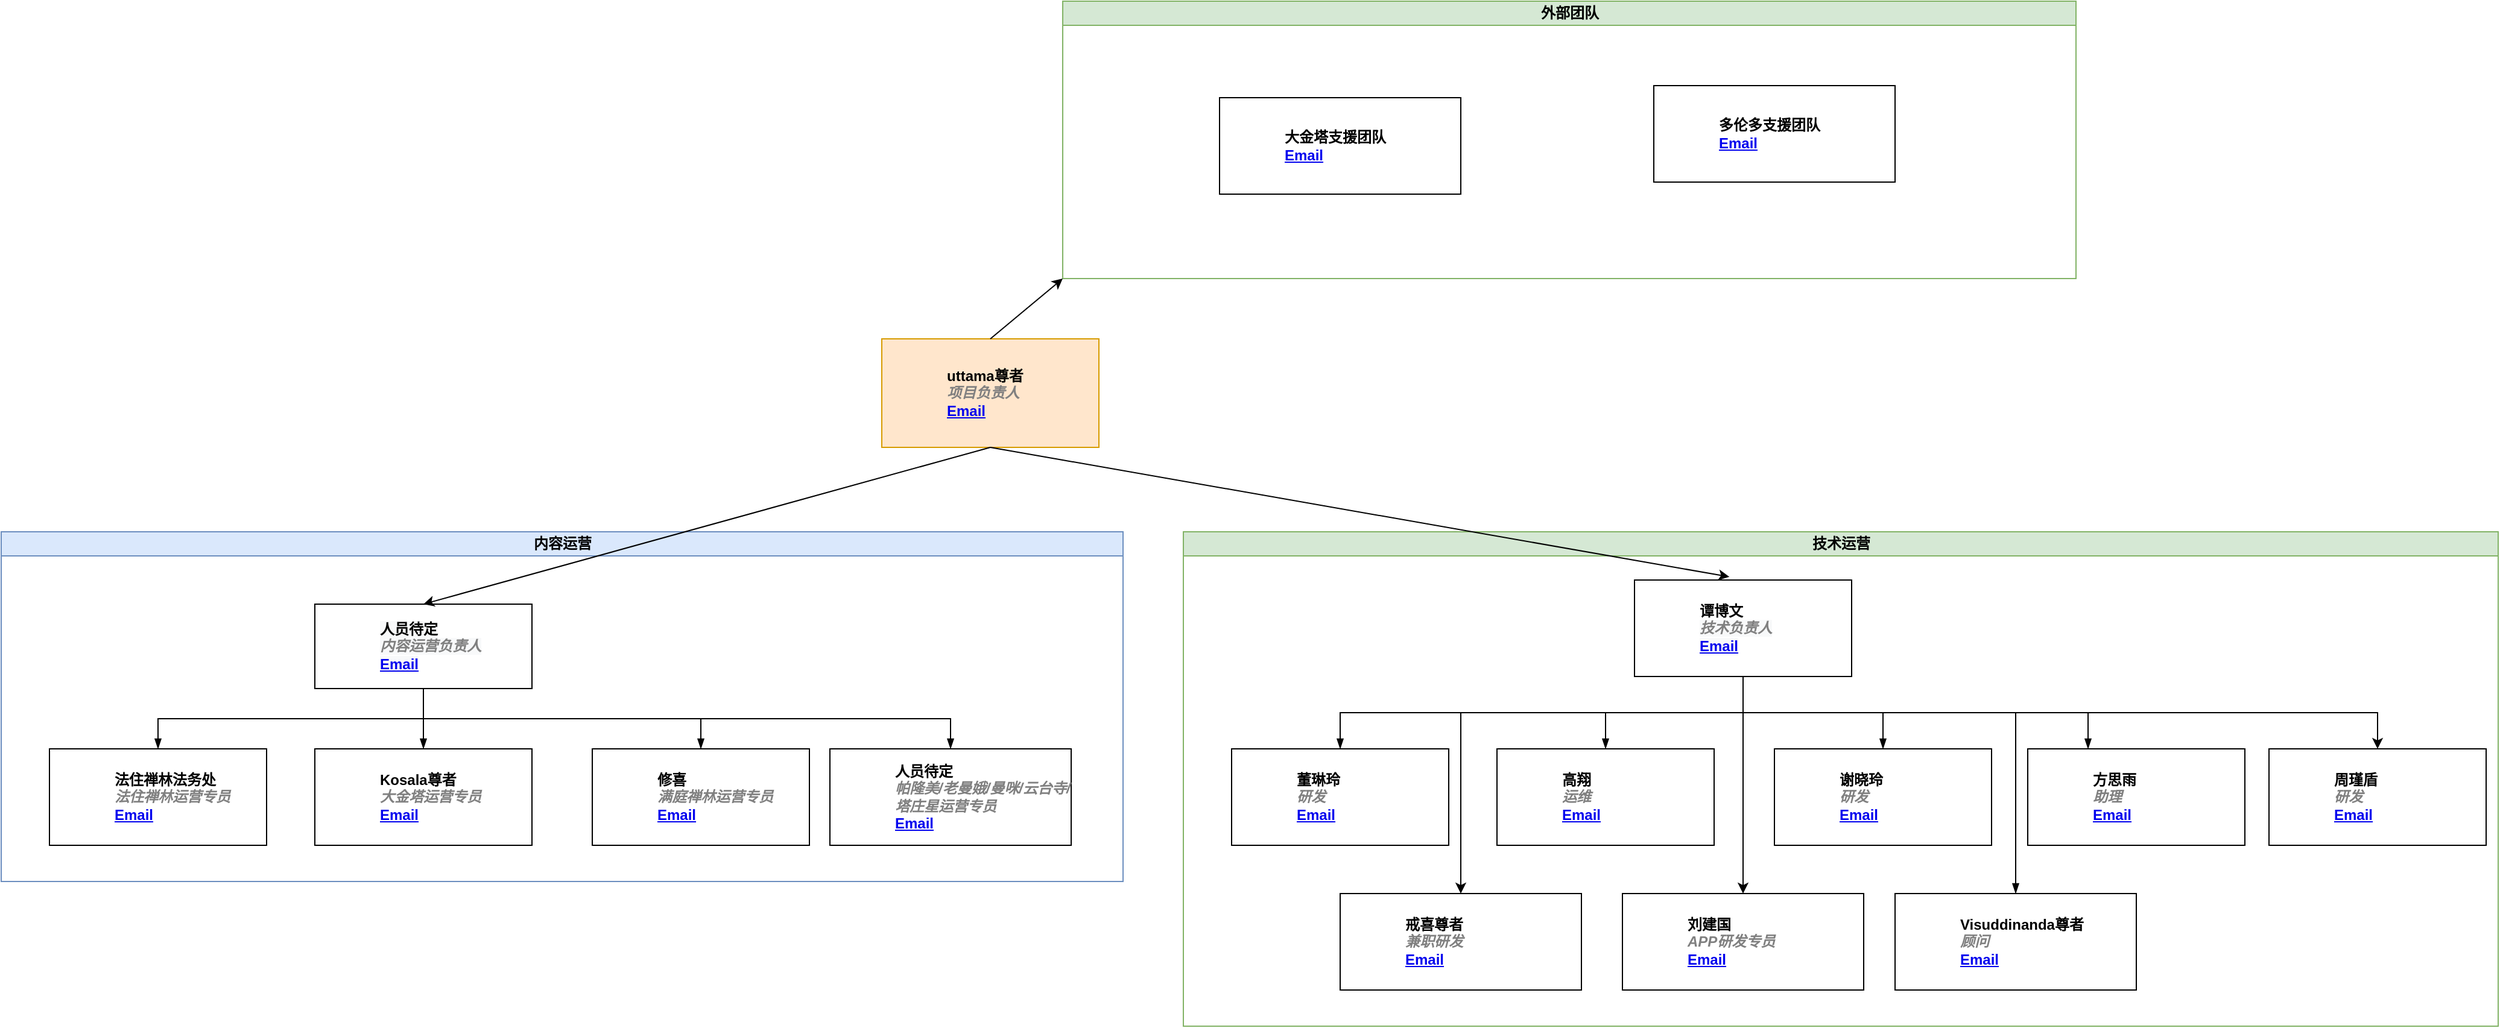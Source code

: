 <mxfile version="16.4.3" type="github">
  <diagram id="prtHgNgQTEPvFCAcTncT" name="Page-1">
    <mxGraphModel dx="1780" dy="2162" grid="1" gridSize="10" guides="1" tooltips="1" connect="1" arrows="1" fold="1" page="1" pageScale="1" pageWidth="827" pageHeight="1169" math="0" shadow="0">
      <root>
        <mxCell id="0" />
        <mxCell id="1" parent="0" />
        <mxCell id="dNxyNK7c78bLwvsdeMH5-11" value="内容运营" style="swimlane;html=1;startSize=20;horizontal=1;containerType=tree;glass=0;fillColor=#dae8fc;strokeColor=#6c8ebf;" parent="1" vertex="1">
          <mxGeometry x="140" y="-80" width="930" height="290" as="geometry" />
        </mxCell>
        <UserObject label="&#xa;&#xa;&lt;span style=&quot;color: rgb(0, 0, 0); font-family: helvetica; font-size: 12px; font-style: normal; font-weight: 700; letter-spacing: normal; text-align: left; text-indent: 0px; text-transform: none; word-spacing: 0px; background-color: rgb(248, 249, 250); display: inline; float: none;&quot;&gt;%name%&lt;/span&gt;&lt;br style=&quot;color: rgb(0, 0, 0); font-family: helvetica; font-size: 12px; font-style: normal; font-weight: 700; letter-spacing: normal; text-align: left; text-indent: 0px; text-transform: none; word-spacing: 0px; background-color: rgb(248, 249, 250);&quot;&gt;&lt;i style=&quot;font-family: helvetica; font-size: 12px; font-weight: 700; letter-spacing: normal; text-align: left; text-indent: 0px; text-transform: none; word-spacing: 0px; background-color: rgb(248, 249, 250); color: gray;&quot;&gt;%position%&lt;/i&gt;&lt;br style=&quot;color: rgb(0, 0, 0); font-family: helvetica; font-size: 12px; font-style: normal; font-weight: 700; letter-spacing: normal; text-align: left; text-indent: 0px; text-transform: none; word-spacing: 0px; background-color: rgb(248, 249, 250);&quot;&gt;&lt;a href=&quot;mailto:%email%&quot; style=&quot;font-family: helvetica; font-size: 12px; font-style: normal; font-weight: 700; letter-spacing: normal; text-align: left; text-indent: 0px; text-transform: none; word-spacing: 0px; background-color: rgb(248, 249, 250);&quot;&gt;Email&lt;/a&gt;&#xa;&#xa;" name="人员待定" position="内容运营负责人" location="大金塔" email="" placeholders="1" link="" id="dNxyNK7c78bLwvsdeMH5-12">
          <mxCell style="label;image=https://cdn3.iconfinder.com/data/icons/user-avatars-1/512/users-3-128.png;whiteSpace=wrap;html=1;rounded=0;glass=0;treeMoving=1;treeFolding=1;" parent="dNxyNK7c78bLwvsdeMH5-11" vertex="1">
            <mxGeometry x="260" y="60" width="180" height="70" as="geometry" />
          </mxCell>
        </UserObject>
        <mxCell id="dNxyNK7c78bLwvsdeMH5-13" value="" style="endArrow=blockThin;endFill=1;fontSize=11;edgeStyle=elbowEdgeStyle;elbow=vertical;rounded=0;" parent="dNxyNK7c78bLwvsdeMH5-11" source="dNxyNK7c78bLwvsdeMH5-12" target="dNxyNK7c78bLwvsdeMH5-14" edge="1">
          <mxGeometry relative="1" as="geometry" />
        </mxCell>
        <UserObject label="%name%&lt;br&gt;&lt;i style=&quot;color: gray&quot;&gt;%position%&lt;/i&gt;&lt;br&gt;&lt;a href=&quot;mailto:%email%&quot;&gt;Email&lt;/a&gt;" name="法住禅林法务处" position="法住禅林运营专员" location="法住禅林" email="" placeholders="1" link="" id="dNxyNK7c78bLwvsdeMH5-14">
          <mxCell style="label;image=https://cdn3.iconfinder.com/data/icons/user-avatars-1/512/users-10-3-128.png;whiteSpace=wrap;html=1;rounded=0;glass=0;treeFolding=1;treeMoving=1;" parent="dNxyNK7c78bLwvsdeMH5-11" vertex="1">
            <mxGeometry x="40" y="180" width="180" height="80" as="geometry" />
          </mxCell>
        </UserObject>
        <mxCell id="dNxyNK7c78bLwvsdeMH5-15" value="" style="endArrow=blockThin;endFill=1;fontSize=11;edgeStyle=elbowEdgeStyle;elbow=vertical;rounded=0;" parent="dNxyNK7c78bLwvsdeMH5-11" source="dNxyNK7c78bLwvsdeMH5-12" target="dNxyNK7c78bLwvsdeMH5-16" edge="1">
          <mxGeometry relative="1" as="geometry" />
        </mxCell>
        <UserObject label="%name%&lt;br&gt;&lt;i style=&quot;color: gray&quot;&gt;%position%&lt;/i&gt;&lt;br&gt;&lt;a href=&quot;mailto:%email%&quot;&gt;Email&lt;/a&gt;" name="Kosala尊者" position="大金塔运营专员" location="大金塔" email="" placeholders="1" link="" id="dNxyNK7c78bLwvsdeMH5-16">
          <mxCell style="label;image=https://cdn3.iconfinder.com/data/icons/user-avatars-1/512/users-9-2-128.png;whiteSpace=wrap;html=1;rounded=0;glass=0;treeFolding=1;treeMoving=1;" parent="dNxyNK7c78bLwvsdeMH5-11" vertex="1">
            <mxGeometry x="260" y="180" width="180" height="80" as="geometry" />
          </mxCell>
        </UserObject>
        <mxCell id="dNxyNK7c78bLwvsdeMH5-17" value="" style="endArrow=blockThin;endFill=1;fontSize=11;edgeStyle=elbowEdgeStyle;elbow=vertical;rounded=0;" parent="dNxyNK7c78bLwvsdeMH5-11" source="dNxyNK7c78bLwvsdeMH5-12" target="dNxyNK7c78bLwvsdeMH5-18" edge="1">
          <mxGeometry relative="1" as="geometry" />
        </mxCell>
        <UserObject label="%name%&lt;br&gt;&lt;i style=&quot;color: gray&quot;&gt;%position%&lt;/i&gt;&lt;br&gt;&lt;a href=&quot;mailto:%email%&quot;&gt;Email&lt;/a&gt;" name="修喜" position="满庭禅林运营专员" location="满庭" email="" placeholders="1" link="" id="dNxyNK7c78bLwvsdeMH5-18">
          <mxCell style="label;image=https://cdn3.iconfinder.com/data/icons/user-avatars-1/512/users-2-128.png;whiteSpace=wrap;html=1;rounded=0;glass=0;" parent="dNxyNK7c78bLwvsdeMH5-11" vertex="1">
            <mxGeometry x="490" y="180" width="180" height="80" as="geometry" />
          </mxCell>
        </UserObject>
        <UserObject label="%name%&lt;br&gt;&lt;i style=&quot;color: gray&quot;&gt;%position%&lt;/i&gt;&lt;br&gt;&lt;a href=&quot;mailto:%email%&quot;&gt;Email&lt;/a&gt;" name="人员待定" position="帕隆美/老曼娥/曼咪/云台寺/塔庄星运营专员" location="法住禅林" email="" placeholders="1" link="" id="RuO1ex6492-upkwhqb_F-11">
          <mxCell style="label;image=https://cdn3.iconfinder.com/data/icons/user-avatars-1/512/users-9-2-128.png;whiteSpace=wrap;html=1;rounded=0;glass=0;treeFolding=1;treeMoving=1;" parent="dNxyNK7c78bLwvsdeMH5-11" vertex="1">
            <mxGeometry x="687" y="180" width="200" height="80" as="geometry" />
          </mxCell>
        </UserObject>
        <mxCell id="RuO1ex6492-upkwhqb_F-10" value="" style="endArrow=blockThin;endFill=1;fontSize=11;edgeStyle=elbowEdgeStyle;elbow=vertical;rounded=0;exitX=0.5;exitY=1;exitDx=0;exitDy=0;" parent="dNxyNK7c78bLwvsdeMH5-11" source="dNxyNK7c78bLwvsdeMH5-12" target="RuO1ex6492-upkwhqb_F-11" edge="1">
          <mxGeometry relative="1" as="geometry">
            <mxPoint x="340" y="254" as="sourcePoint" />
            <Array as="points" />
          </mxGeometry>
        </mxCell>
        <UserObject label="&lt;span style=&quot;font-family: &amp;#34;helvetica&amp;#34;&quot;&gt;%name%&lt;/span&gt;&lt;br style=&quot;font-family: &amp;#34;helvetica&amp;#34;&quot;&gt;&lt;i style=&quot;font-family: &amp;#34;helvetica&amp;#34; ; color: gray&quot;&gt;%position%&lt;/i&gt;&lt;br style=&quot;font-family: &amp;#34;helvetica&amp;#34;&quot;&gt;&lt;a href=&quot;mailto:%email%&quot; style=&quot;font-family: &amp;#34;helvetica&amp;#34;&quot;&gt;Email&lt;/a&gt;" name="uttama尊者" position="项目负责人" location="大金塔" email="" placeholders="1" link="" id="FHAz8kvWBEET84P1jxPl-1">
          <mxCell style="label;image=https://cdn3.iconfinder.com/data/icons/user-avatars-1/512/users-10-3-128.png;whiteSpace=wrap;html=1;rounded=0;glass=0;treeMoving=1;treeFolding=1;fillColor=#ffe6cc;strokeColor=#d79b00;" parent="1" vertex="1">
            <mxGeometry x="870" y="-240" width="180" height="90" as="geometry" />
          </mxCell>
        </UserObject>
        <mxCell id="FHAz8kvWBEET84P1jxPl-2" value="" style="endArrow=classic;html=1;rounded=0;entryX=0.5;entryY=0;entryDx=0;entryDy=0;exitX=0.5;exitY=1;exitDx=0;exitDy=0;" parent="1" source="FHAz8kvWBEET84P1jxPl-1" target="dNxyNK7c78bLwvsdeMH5-12" edge="1">
          <mxGeometry width="50" height="50" relative="1" as="geometry">
            <mxPoint x="600" y="30" as="sourcePoint" />
            <mxPoint x="650" y="-20" as="targetPoint" />
          </mxGeometry>
        </mxCell>
        <mxCell id="FHAz8kvWBEET84P1jxPl-3" value="技术运营" style="swimlane;html=1;startSize=20;horizontal=1;containerType=tree;glass=0;fillColor=#d5e8d4;strokeColor=#82b366;" parent="1" vertex="1">
          <mxGeometry x="1120" y="-80" width="1090" height="410" as="geometry" />
        </mxCell>
        <UserObject label="&lt;font face=&quot;helvetica&quot;&gt;谭博文&lt;/font&gt;&lt;br style=&quot;color: rgb(0 , 0 , 0) ; font-family: &amp;#34;helvetica&amp;#34; ; font-size: 12px ; font-style: normal ; font-weight: 700 ; letter-spacing: normal ; text-align: left ; text-indent: 0px ; text-transform: none ; word-spacing: 0px ; background-color: rgb(248 , 249 , 250)&quot;&gt;&lt;i style=&quot;font-family: &amp;#34;helvetica&amp;#34; ; font-size: 12px ; font-weight: 700 ; letter-spacing: normal ; text-align: left ; text-indent: 0px ; text-transform: none ; word-spacing: 0px ; background-color: rgb(248 , 249 , 250) ; color: gray&quot;&gt;技术负责人&lt;/i&gt;&lt;br style=&quot;color: rgb(0 , 0 , 0) ; font-family: &amp;#34;helvetica&amp;#34; ; font-size: 12px ; font-style: normal ; font-weight: 700 ; letter-spacing: normal ; text-align: left ; text-indent: 0px ; text-transform: none ; word-spacing: 0px ; background-color: rgb(248 , 249 , 250)&quot;&gt;&lt;a href=&quot;mailto:&quot; style=&quot;font-family: &amp;#34;helvetica&amp;#34; ; font-size: 12px ; font-style: normal ; font-weight: 700 ; letter-spacing: normal ; text-align: left ; text-indent: 0px ; text-transform: none ; word-spacing: 0px ; background-color: rgb(248 , 249 , 250)&quot;&gt;Email&lt;/a&gt;" name="人员待定" position="内容运营总负责人" location="大金塔" email="" placeholders="1" link="" id="FHAz8kvWBEET84P1jxPl-4">
          <mxCell style="label;image=https://cdn3.iconfinder.com/data/icons/user-avatars-1/512/users-9-2-128.png;whiteSpace=wrap;html=1;rounded=0;glass=0;treeMoving=1;treeFolding=1;" parent="FHAz8kvWBEET84P1jxPl-3" vertex="1">
            <mxGeometry x="374" y="40" width="180" height="80" as="geometry" />
          </mxCell>
        </UserObject>
        <mxCell id="FHAz8kvWBEET84P1jxPl-5" value="" style="endArrow=blockThin;endFill=1;fontSize=11;edgeStyle=elbowEdgeStyle;elbow=vertical;rounded=0;" parent="FHAz8kvWBEET84P1jxPl-3" source="FHAz8kvWBEET84P1jxPl-4" target="FHAz8kvWBEET84P1jxPl-6" edge="1">
          <mxGeometry relative="1" as="geometry" />
        </mxCell>
        <UserObject label="董琳玲&lt;br&gt;&lt;font color=&quot;#808080&quot;&gt;&lt;i&gt;研发&lt;/i&gt;&lt;/font&gt;&lt;br&gt;&lt;a href=&quot;mailto:&quot;&gt;Email&lt;/a&gt;" name="法住禅林法务处" position="法住禅林运营专员" location="法住禅林" email="" placeholders="1" link="" id="FHAz8kvWBEET84P1jxPl-6">
          <mxCell style="label;image=https://cdn3.iconfinder.com/data/icons/user-avatars-1/512/users-10-3-128.png;whiteSpace=wrap;html=1;rounded=0;glass=0;treeFolding=1;treeMoving=1;" parent="FHAz8kvWBEET84P1jxPl-3" vertex="1">
            <mxGeometry x="40" y="180" width="180" height="80" as="geometry" />
          </mxCell>
        </UserObject>
        <mxCell id="FHAz8kvWBEET84P1jxPl-7" value="" style="endArrow=blockThin;endFill=1;fontSize=11;edgeStyle=elbowEdgeStyle;elbow=vertical;rounded=0;" parent="FHAz8kvWBEET84P1jxPl-3" source="FHAz8kvWBEET84P1jxPl-4" target="FHAz8kvWBEET84P1jxPl-8" edge="1">
          <mxGeometry relative="1" as="geometry" />
        </mxCell>
        <UserObject label="高翔&lt;br&gt;&lt;i style=&quot;color: gray&quot;&gt;运维&lt;/i&gt;&lt;br&gt;&lt;a href=&quot;mailto:&quot;&gt;Email&lt;/a&gt;" name="人员待定" position="大金塔运营专员" location="大金塔" email="" placeholders="1" link="" id="FHAz8kvWBEET84P1jxPl-8">
          <mxCell style="label;image=https://cdn3.iconfinder.com/data/icons/user-avatars-1/512/users-9-2-128.png;whiteSpace=wrap;html=1;rounded=0;glass=0;treeFolding=1;treeMoving=1;" parent="FHAz8kvWBEET84P1jxPl-3" vertex="1">
            <mxGeometry x="260" y="180" width="180" height="80" as="geometry" />
          </mxCell>
        </UserObject>
        <mxCell id="FHAz8kvWBEET84P1jxPl-9" value="" style="endArrow=blockThin;endFill=1;fontSize=11;edgeStyle=elbowEdgeStyle;elbow=vertical;rounded=0;" parent="FHAz8kvWBEET84P1jxPl-3" source="FHAz8kvWBEET84P1jxPl-4" target="FHAz8kvWBEET84P1jxPl-10" edge="1">
          <mxGeometry relative="1" as="geometry" />
        </mxCell>
        <UserObject label="谢晓玲&lt;br&gt;&lt;font color=&quot;#808080&quot;&gt;&lt;i&gt;研发&lt;/i&gt;&lt;/font&gt;&lt;br&gt;&lt;a href=&quot;mailto:&quot;&gt;Email&lt;/a&gt;" name="人员待定" position="满庭禅林运营专员" location="满庭" email="" placeholders="1" link="" id="FHAz8kvWBEET84P1jxPl-10">
          <mxCell style="label;image=https://cdn3.iconfinder.com/data/icons/user-avatars-1/512/users-2-128.png;whiteSpace=wrap;html=1;rounded=0;glass=0;" parent="FHAz8kvWBEET84P1jxPl-3" vertex="1">
            <mxGeometry x="490" y="180" width="180" height="80" as="geometry" />
          </mxCell>
        </UserObject>
        <mxCell id="FHAz8kvWBEET84P1jxPl-11" value="" style="endArrow=blockThin;endFill=1;fontSize=11;edgeStyle=elbowEdgeStyle;elbow=vertical;rounded=0;exitX=0.5;exitY=1;exitDx=0;exitDy=0;" parent="FHAz8kvWBEET84P1jxPl-3" source="FHAz8kvWBEET84P1jxPl-4" target="FHAz8kvWBEET84P1jxPl-12" edge="1">
          <mxGeometry relative="1" as="geometry">
            <mxPoint x="700" y="130" as="sourcePoint" />
            <Array as="points">
              <mxPoint x="750" y="150" />
            </Array>
          </mxGeometry>
        </mxCell>
        <UserObject label="方思雨&lt;br&gt;&lt;font color=&quot;#808080&quot;&gt;&lt;i&gt;助理&lt;/i&gt;&lt;/font&gt;&lt;br&gt;&lt;a href=&quot;mailto:&quot;&gt;Email&lt;/a&gt;" name="待定" position="帕隆美运营专员" location="帕隆美" email="" placeholders="1" link="" id="FHAz8kvWBEET84P1jxPl-12">
          <mxCell style="label;image=https://cdn3.iconfinder.com/data/icons/user-avatars-1/512/users-10-3-128.png;whiteSpace=wrap;html=1;rounded=0;glass=0;treeFolding=1;treeMoving=1;" parent="FHAz8kvWBEET84P1jxPl-3" vertex="1">
            <mxGeometry x="700" y="180" width="180" height="80" as="geometry" />
          </mxCell>
        </UserObject>
        <mxCell id="FHAz8kvWBEET84P1jxPl-13" value="" style="endArrow=blockThin;endFill=1;fontSize=11;edgeStyle=elbowEdgeStyle;elbow=vertical;rounded=0;" parent="FHAz8kvWBEET84P1jxPl-3" target="FHAz8kvWBEET84P1jxPl-14" edge="1">
          <mxGeometry relative="1" as="geometry">
            <mxPoint x="690" y="150" as="sourcePoint" />
          </mxGeometry>
        </mxCell>
        <UserObject label="Visuddinanda尊者&lt;br&gt;&lt;font color=&quot;#808080&quot;&gt;&lt;i&gt;顾问&lt;/i&gt;&lt;/font&gt;&lt;br&gt;&lt;a href=&quot;mailto:&quot;&gt;Email&lt;/a&gt;" name="人员待定" position="老曼娥/曼咪/云台寺/塔庄星运营专员" location="法住禅林" email="" placeholders="1" link="" id="FHAz8kvWBEET84P1jxPl-14">
          <mxCell style="label;image=https://cdn3.iconfinder.com/data/icons/user-avatars-1/512/users-9-2-128.png;whiteSpace=wrap;html=1;rounded=0;glass=0;treeFolding=1;treeMoving=1;" parent="FHAz8kvWBEET84P1jxPl-3" vertex="1">
            <mxGeometry x="590" y="300" width="200" height="80" as="geometry" />
          </mxCell>
        </UserObject>
        <UserObject label="戒喜尊者&lt;br&gt;&lt;font color=&quot;#808080&quot;&gt;&lt;i&gt;兼职研发&lt;/i&gt;&lt;/font&gt;&lt;br&gt;&lt;a href=&quot;mailto:&quot;&gt;Email&lt;/a&gt;" name="人员待定" position="老曼娥/曼咪/云台寺/塔庄星运营专员" location="法住禅林" email="" placeholders="1" link="" id="FHAz8kvWBEET84P1jxPl-16">
          <mxCell style="label;image=https://cdn3.iconfinder.com/data/icons/user-avatars-1/512/users-9-2-128.png;whiteSpace=wrap;html=1;rounded=0;glass=0;treeFolding=1;treeMoving=1;" parent="FHAz8kvWBEET84P1jxPl-3" vertex="1">
            <mxGeometry x="130" y="300" width="200" height="80" as="geometry" />
          </mxCell>
        </UserObject>
        <mxCell id="FHAz8kvWBEET84P1jxPl-17" value="" style="endArrow=classic;html=1;rounded=0;" parent="FHAz8kvWBEET84P1jxPl-3" target="FHAz8kvWBEET84P1jxPl-16" edge="1">
          <mxGeometry width="50" height="50" relative="1" as="geometry">
            <mxPoint x="230" y="150" as="sourcePoint" />
            <mxPoint x="280" y="100" as="targetPoint" />
          </mxGeometry>
        </mxCell>
        <UserObject label="刘建国&lt;br&gt;&lt;i style=&quot;color: rgb(128 , 128 , 128)&quot;&gt;APP研发专员&lt;/i&gt;&lt;br&gt;&lt;a href=&quot;mailto:&quot;&gt;Email&lt;/a&gt;" name="人员待定" position="老曼娥/曼咪/云台寺/塔庄星运营专员" location="法住禅林" email="" placeholders="1" link="" id="FHAz8kvWBEET84P1jxPl-36">
          <mxCell style="label;image=https://cdn3.iconfinder.com/data/icons/user-avatars-1/512/users-9-2-128.png;whiteSpace=wrap;html=1;rounded=0;glass=0;treeFolding=1;treeMoving=1;" parent="FHAz8kvWBEET84P1jxPl-3" vertex="1">
            <mxGeometry x="364" y="300" width="200" height="80" as="geometry" />
          </mxCell>
        </UserObject>
        <mxCell id="FHAz8kvWBEET84P1jxPl-38" value="" style="endArrow=classic;html=1;rounded=0;entryX=0.5;entryY=0;entryDx=0;entryDy=0;" parent="FHAz8kvWBEET84P1jxPl-3" target="FHAz8kvWBEET84P1jxPl-36" edge="1">
          <mxGeometry width="50" height="50" relative="1" as="geometry">
            <mxPoint x="464" y="120" as="sourcePoint" />
            <mxPoint x="710" y="80" as="targetPoint" />
          </mxGeometry>
        </mxCell>
        <UserObject label="周瑾盾&lt;br&gt;&lt;font color=&quot;#808080&quot;&gt;&lt;i&gt;研发&lt;/i&gt;&lt;/font&gt;&lt;br&gt;&lt;a href=&quot;mailto:&quot;&gt;Email&lt;/a&gt;" name="待定" position="帕隆美运营专员" location="帕隆美" email="" placeholders="1" link="" id="tgrZmrBPSq2vj4EP3knL-2">
          <mxCell style="label;image=https://cdn3.iconfinder.com/data/icons/user-avatars-1/512/users-10-3-128.png;whiteSpace=wrap;html=1;rounded=0;glass=0;treeFolding=1;treeMoving=1;" parent="FHAz8kvWBEET84P1jxPl-3" vertex="1">
            <mxGeometry x="900" y="180" width="180" height="80" as="geometry" />
          </mxCell>
        </UserObject>
        <mxCell id="tgrZmrBPSq2vj4EP3knL-3" value="" style="endArrow=classic;html=1;rounded=0;entryX=0.5;entryY=0;entryDx=0;entryDy=0;" parent="FHAz8kvWBEET84P1jxPl-3" target="tgrZmrBPSq2vj4EP3knL-2" edge="1">
          <mxGeometry width="50" height="50" relative="1" as="geometry">
            <mxPoint x="470" y="150" as="sourcePoint" />
            <mxPoint x="510" y="70" as="targetPoint" />
            <Array as="points">
              <mxPoint x="990" y="150" />
            </Array>
          </mxGeometry>
        </mxCell>
        <mxCell id="FHAz8kvWBEET84P1jxPl-15" value="" style="endArrow=classic;html=1;rounded=0;entryX=0.437;entryY=-0.033;entryDx=0;entryDy=0;entryPerimeter=0;exitX=0.5;exitY=1;exitDx=0;exitDy=0;" parent="1" source="FHAz8kvWBEET84P1jxPl-1" target="FHAz8kvWBEET84P1jxPl-4" edge="1">
          <mxGeometry width="50" height="50" relative="1" as="geometry">
            <mxPoint x="980" y="-40" as="sourcePoint" />
            <mxPoint x="1780" y="-40" as="targetPoint" />
          </mxGeometry>
        </mxCell>
        <mxCell id="FHAz8kvWBEET84P1jxPl-19" value="外部团队" style="swimlane;html=1;startSize=20;horizontal=1;containerType=tree;glass=0;fillColor=#d5e8d4;strokeColor=#82b366;" parent="1" vertex="1">
          <mxGeometry x="1020" y="-520" width="840" height="230" as="geometry" />
        </mxCell>
        <UserObject label="大金塔支援团队&lt;br&gt;&lt;a href=&quot;mailto:&quot;&gt;Email&lt;/a&gt;" name="人员待定" position="老曼娥/曼咪/云台寺/塔庄星运营专员" location="法住禅林" email="" placeholders="1" link="" id="FHAz8kvWBEET84P1jxPl-31">
          <mxCell style="label;image=https://cdn3.iconfinder.com/data/icons/user-avatars-1/512/users-9-2-128.png;whiteSpace=wrap;html=1;rounded=0;glass=0;treeFolding=1;treeMoving=1;" parent="FHAz8kvWBEET84P1jxPl-19" vertex="1">
            <mxGeometry x="130" y="80" width="200" height="80" as="geometry" />
          </mxCell>
        </UserObject>
        <UserObject label="多伦多支援团队&lt;br&gt;&lt;a href=&quot;mailto:&quot;&gt;Email&lt;/a&gt;" name="人员待定" position="老曼娥/曼咪/云台寺/塔庄星运营专员" location="法住禅林" email="" placeholders="1" link="" id="tgrZmrBPSq2vj4EP3knL-1">
          <mxCell style="label;image=https://cdn3.iconfinder.com/data/icons/user-avatars-1/512/users-9-2-128.png;whiteSpace=wrap;html=1;rounded=0;glass=0;treeFolding=1;treeMoving=1;" parent="FHAz8kvWBEET84P1jxPl-19" vertex="1">
            <mxGeometry x="490" y="70" width="200" height="80" as="geometry" />
          </mxCell>
        </UserObject>
        <mxCell id="FHAz8kvWBEET84P1jxPl-39" value="" style="endArrow=classic;html=1;rounded=0;exitX=0.5;exitY=0;exitDx=0;exitDy=0;entryX=0;entryY=1;entryDx=0;entryDy=0;" parent="1" source="FHAz8kvWBEET84P1jxPl-1" target="FHAz8kvWBEET84P1jxPl-19" edge="1">
          <mxGeometry width="50" height="50" relative="1" as="geometry">
            <mxPoint x="800" y="-250" as="sourcePoint" />
            <mxPoint x="850" y="-300" as="targetPoint" />
          </mxGeometry>
        </mxCell>
      </root>
    </mxGraphModel>
  </diagram>
</mxfile>
